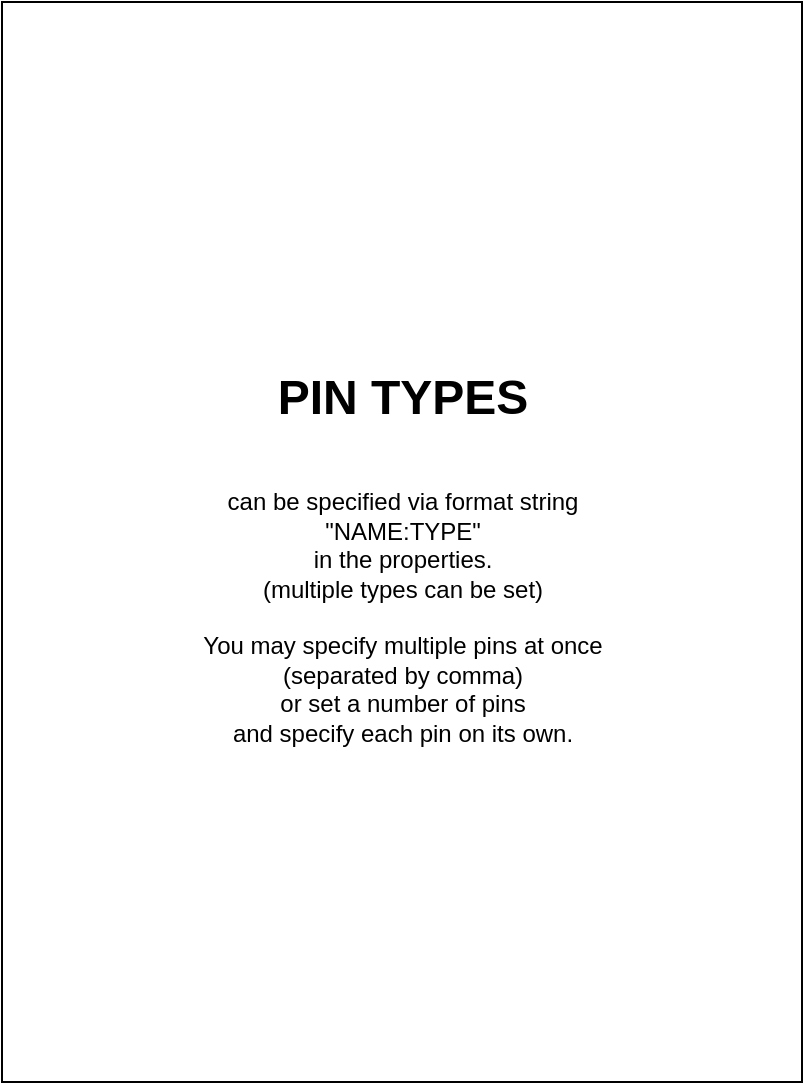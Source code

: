 <mxfile>
    <diagram id="eY5ESSAJJcH18CEgnYGT" name="第 1 页">
        <mxGraphModel dx="884" dy="553" grid="1" gridSize="10" guides="1" tooltips="1" connect="1" arrows="1" fold="1" page="1" pageScale="1" pageWidth="4681" pageHeight="3300" math="0" shadow="0">
            <root>
                <mxCell id="0"/>
                <mxCell id="1" parent="0"/>
                <mxCell id="3" value="&lt;h1&gt;PIN TYPES&lt;/h1&gt;&lt;br&gt;can be specified via format string&lt;br&gt;&quot;NAME:TYPE&quot;&lt;br&gt;in the properties.&lt;br&gt;(multiple types can be set)&lt;br&gt;&lt;br&gt;You may specify multiple pins at once&lt;br&gt;(separated by comma)&lt;br&gt;or set a number of pins&lt;br&gt;and specify each pin on its own." style="shadow=0;dashed=0;align=center;html=1;strokeWidth=1;shape=mxgraph.rtl.abstract.entity;container=1;collapsible=0;drawPins=1;leftArr=no style,input:i,input:in;rightArr=output:o,output:out,input/output:io,input/output:inout,multiple types:nc:n:clk;left=3;right=5;topArr=1,2,3,4;top=3;bottom=6;bottomArr=no pin:no,no pin:np,no pin:nopin,negated:n,negated:neg,negated:not;topRot=240;topAnchor=left;bottomRot=30;bottomAnchor=left;kind=sequential;type=none;type_loc=topLeft;type_size=100;" vertex="1" parent="1">
                    <mxGeometry x="1750" y="240" width="400" height="540" as="geometry"/>
                </mxCell>
            </root>
        </mxGraphModel>
    </diagram>
</mxfile>